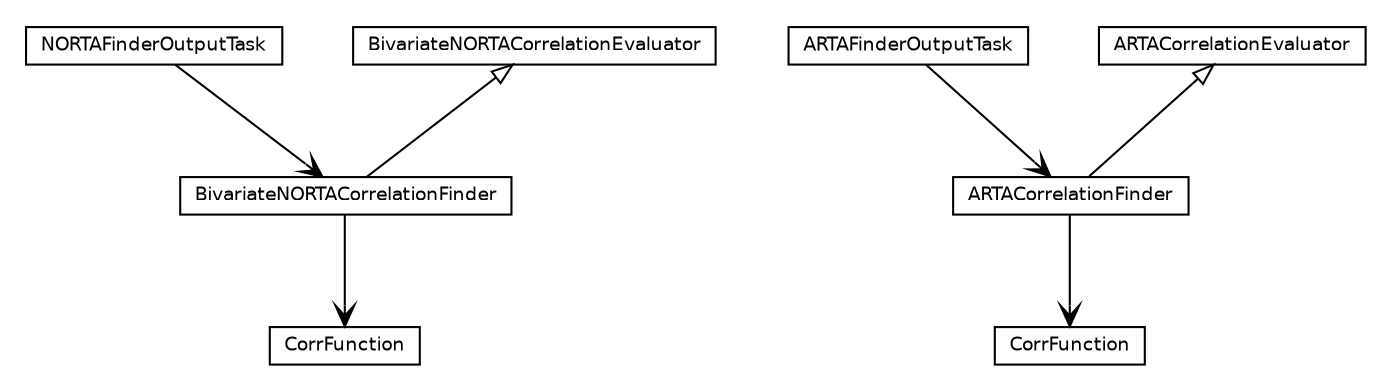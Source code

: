 #!/usr/local/bin/dot
#
# Class diagram 
# Generated by UMLGraph version 5.4 (http://www.umlgraph.org/)
#

digraph G {
	edge [fontname="Helvetica",fontsize=10,labelfontname="Helvetica",labelfontsize=10];
	node [fontname="Helvetica",fontsize=10,shape=plaintext];
	nodesep=0.25;
	ranksep=0.5;
	// jsl.utilities.random.arta.NORTAFinderOutputTask
	c11213 [label=<<table title="jsl.utilities.random.arta.NORTAFinderOutputTask" border="0" cellborder="1" cellspacing="0" cellpadding="2" port="p" href="./NORTAFinderOutputTask.html">
		<tr><td><table border="0" cellspacing="0" cellpadding="1">
<tr><td align="center" balign="center"> NORTAFinderOutputTask </td></tr>
		</table></td></tr>
		</table>>, URL="./NORTAFinderOutputTask.html", fontname="Helvetica", fontcolor="black", fontsize=9.0];
	// jsl.utilities.random.arta.BivariateNORTACorrelationFinder
	c11214 [label=<<table title="jsl.utilities.random.arta.BivariateNORTACorrelationFinder" border="0" cellborder="1" cellspacing="0" cellpadding="2" port="p" href="./BivariateNORTACorrelationFinder.html">
		<tr><td><table border="0" cellspacing="0" cellpadding="1">
<tr><td align="center" balign="center"> BivariateNORTACorrelationFinder </td></tr>
		</table></td></tr>
		</table>>, URL="./BivariateNORTACorrelationFinder.html", fontname="Helvetica", fontcolor="black", fontsize=9.0];
	// jsl.utilities.random.arta.BivariateNORTACorrelationFinder.CorrFunction
	c11215 [label=<<table title="jsl.utilities.random.arta.BivariateNORTACorrelationFinder.CorrFunction" border="0" cellborder="1" cellspacing="0" cellpadding="2" port="p" href="./BivariateNORTACorrelationFinder.CorrFunction.html">
		<tr><td><table border="0" cellspacing="0" cellpadding="1">
<tr><td align="center" balign="center"> CorrFunction </td></tr>
		</table></td></tr>
		</table>>, URL="./BivariateNORTACorrelationFinder.CorrFunction.html", fontname="Helvetica", fontcolor="black", fontsize=9.0];
	// jsl.utilities.random.arta.BivariateNORTACorrelationEvaluator
	c11216 [label=<<table title="jsl.utilities.random.arta.BivariateNORTACorrelationEvaluator" border="0" cellborder="1" cellspacing="0" cellpadding="2" port="p" href="./BivariateNORTACorrelationEvaluator.html">
		<tr><td><table border="0" cellspacing="0" cellpadding="1">
<tr><td align="center" balign="center"> BivariateNORTACorrelationEvaluator </td></tr>
		</table></td></tr>
		</table>>, URL="./BivariateNORTACorrelationEvaluator.html", fontname="Helvetica", fontcolor="black", fontsize=9.0];
	// jsl.utilities.random.arta.ARTAFinderOutputTask
	c11217 [label=<<table title="jsl.utilities.random.arta.ARTAFinderOutputTask" border="0" cellborder="1" cellspacing="0" cellpadding="2" port="p" href="./ARTAFinderOutputTask.html">
		<tr><td><table border="0" cellspacing="0" cellpadding="1">
<tr><td align="center" balign="center"> ARTAFinderOutputTask </td></tr>
		</table></td></tr>
		</table>>, URL="./ARTAFinderOutputTask.html", fontname="Helvetica", fontcolor="black", fontsize=9.0];
	// jsl.utilities.random.arta.ARTACorrelationFinder
	c11218 [label=<<table title="jsl.utilities.random.arta.ARTACorrelationFinder" border="0" cellborder="1" cellspacing="0" cellpadding="2" port="p" href="./ARTACorrelationFinder.html">
		<tr><td><table border="0" cellspacing="0" cellpadding="1">
<tr><td align="center" balign="center"> ARTACorrelationFinder </td></tr>
		</table></td></tr>
		</table>>, URL="./ARTACorrelationFinder.html", fontname="Helvetica", fontcolor="black", fontsize=9.0];
	// jsl.utilities.random.arta.ARTACorrelationFinder.CorrFunction
	c11219 [label=<<table title="jsl.utilities.random.arta.ARTACorrelationFinder.CorrFunction" border="0" cellborder="1" cellspacing="0" cellpadding="2" port="p" href="./ARTACorrelationFinder.CorrFunction.html">
		<tr><td><table border="0" cellspacing="0" cellpadding="1">
<tr><td align="center" balign="center"> CorrFunction </td></tr>
		</table></td></tr>
		</table>>, URL="./ARTACorrelationFinder.CorrFunction.html", fontname="Helvetica", fontcolor="black", fontsize=9.0];
	// jsl.utilities.random.arta.ARTACorrelationEvaluator
	c11220 [label=<<table title="jsl.utilities.random.arta.ARTACorrelationEvaluator" border="0" cellborder="1" cellspacing="0" cellpadding="2" port="p" href="./ARTACorrelationEvaluator.html">
		<tr><td><table border="0" cellspacing="0" cellpadding="1">
<tr><td align="center" balign="center"> ARTACorrelationEvaluator </td></tr>
		</table></td></tr>
		</table>>, URL="./ARTACorrelationEvaluator.html", fontname="Helvetica", fontcolor="black", fontsize=9.0];
	//jsl.utilities.random.arta.BivariateNORTACorrelationFinder extends jsl.utilities.random.arta.BivariateNORTACorrelationEvaluator
	c11216:p -> c11214:p [dir=back,arrowtail=empty];
	//jsl.utilities.random.arta.ARTACorrelationFinder extends jsl.utilities.random.arta.ARTACorrelationEvaluator
	c11220:p -> c11218:p [dir=back,arrowtail=empty];
	// jsl.utilities.random.arta.NORTAFinderOutputTask NAVASSOC jsl.utilities.random.arta.BivariateNORTACorrelationFinder
	c11213:p -> c11214:p [taillabel="", label="", headlabel="", fontname="Helvetica", fontcolor="black", fontsize=10.0, color="black", arrowhead=open];
	// jsl.utilities.random.arta.BivariateNORTACorrelationFinder NAVASSOC jsl.utilities.random.arta.BivariateNORTACorrelationFinder.CorrFunction
	c11214:p -> c11215:p [taillabel="", label="", headlabel="", fontname="Helvetica", fontcolor="black", fontsize=10.0, color="black", arrowhead=open];
	// jsl.utilities.random.arta.ARTAFinderOutputTask NAVASSOC jsl.utilities.random.arta.ARTACorrelationFinder
	c11217:p -> c11218:p [taillabel="", label="", headlabel="", fontname="Helvetica", fontcolor="black", fontsize=10.0, color="black", arrowhead=open];
	// jsl.utilities.random.arta.ARTACorrelationFinder NAVASSOC jsl.utilities.random.arta.ARTACorrelationFinder.CorrFunction
	c11218:p -> c11219:p [taillabel="", label="", headlabel="", fontname="Helvetica", fontcolor="black", fontsize=10.0, color="black", arrowhead=open];
}

